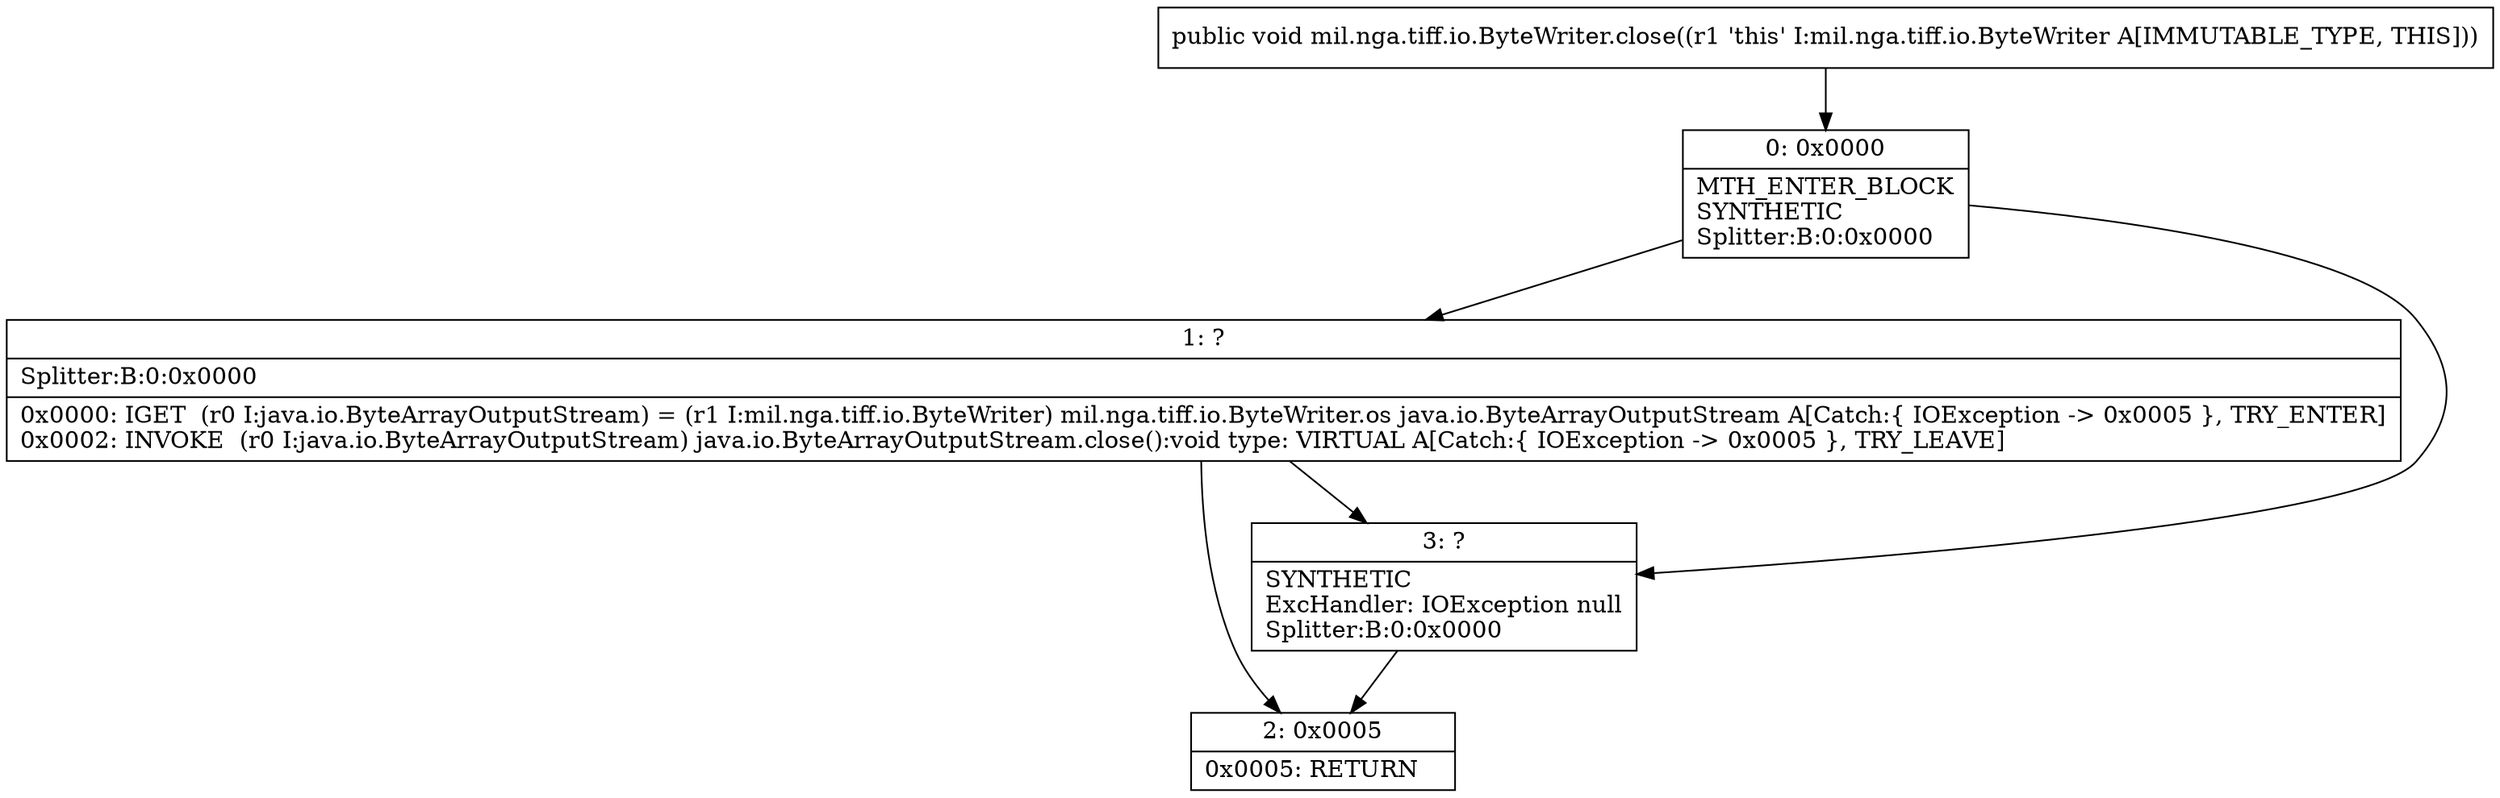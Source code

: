 digraph "CFG formil.nga.tiff.io.ByteWriter.close()V" {
Node_0 [shape=record,label="{0\:\ 0x0000|MTH_ENTER_BLOCK\lSYNTHETIC\lSplitter:B:0:0x0000\l}"];
Node_1 [shape=record,label="{1\:\ ?|Splitter:B:0:0x0000\l|0x0000: IGET  (r0 I:java.io.ByteArrayOutputStream) = (r1 I:mil.nga.tiff.io.ByteWriter) mil.nga.tiff.io.ByteWriter.os java.io.ByteArrayOutputStream A[Catch:\{ IOException \-\> 0x0005 \}, TRY_ENTER]\l0x0002: INVOKE  (r0 I:java.io.ByteArrayOutputStream) java.io.ByteArrayOutputStream.close():void type: VIRTUAL A[Catch:\{ IOException \-\> 0x0005 \}, TRY_LEAVE]\l}"];
Node_2 [shape=record,label="{2\:\ 0x0005|0x0005: RETURN   \l}"];
Node_3 [shape=record,label="{3\:\ ?|SYNTHETIC\lExcHandler: IOException null\lSplitter:B:0:0x0000\l}"];
MethodNode[shape=record,label="{public void mil.nga.tiff.io.ByteWriter.close((r1 'this' I:mil.nga.tiff.io.ByteWriter A[IMMUTABLE_TYPE, THIS])) }"];
MethodNode -> Node_0;
Node_0 -> Node_1;
Node_0 -> Node_3;
Node_1 -> Node_2;
Node_1 -> Node_3;
Node_3 -> Node_2;
}

